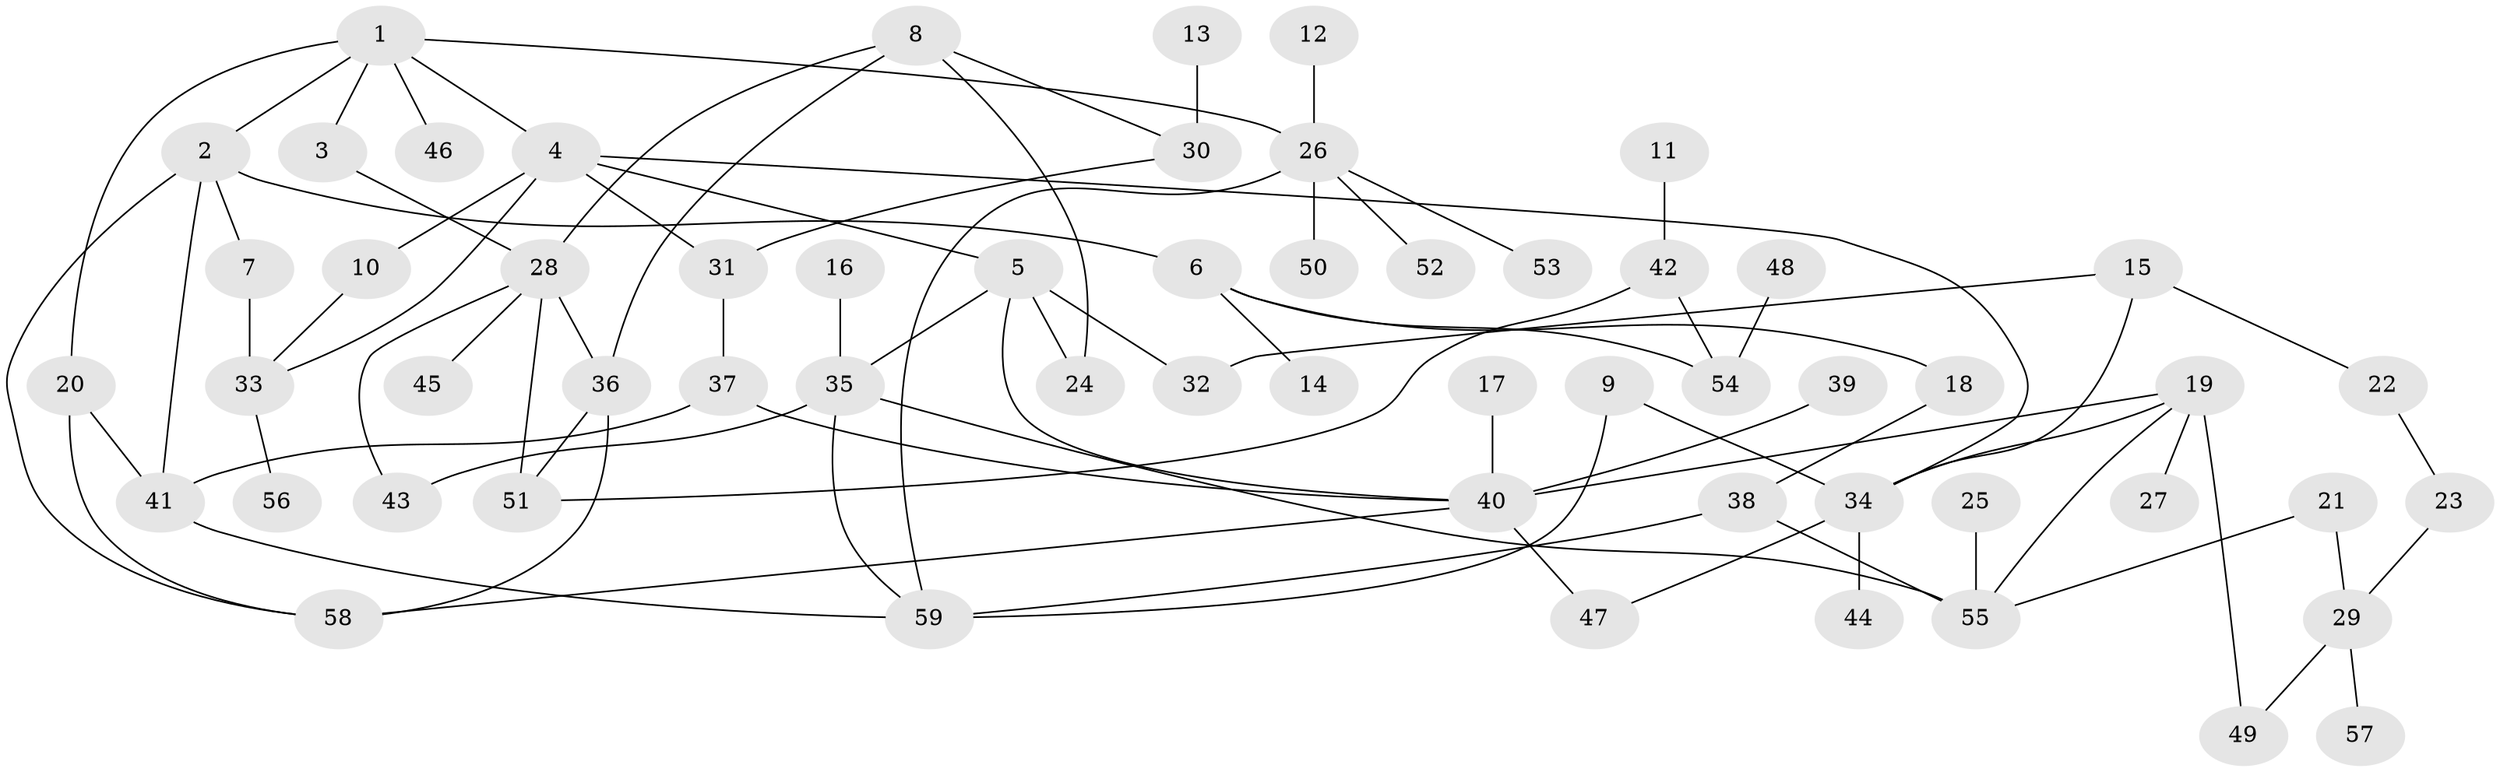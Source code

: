 // original degree distribution, {4: 0.1440677966101695, 6: 0.01694915254237288, 7: 0.025423728813559324, 5: 0.0423728813559322, 3: 0.13559322033898305, 2: 0.3135593220338983, 1: 0.3220338983050847}
// Generated by graph-tools (version 1.1) at 2025/49/03/09/25 03:49:20]
// undirected, 59 vertices, 83 edges
graph export_dot {
graph [start="1"]
  node [color=gray90,style=filled];
  1;
  2;
  3;
  4;
  5;
  6;
  7;
  8;
  9;
  10;
  11;
  12;
  13;
  14;
  15;
  16;
  17;
  18;
  19;
  20;
  21;
  22;
  23;
  24;
  25;
  26;
  27;
  28;
  29;
  30;
  31;
  32;
  33;
  34;
  35;
  36;
  37;
  38;
  39;
  40;
  41;
  42;
  43;
  44;
  45;
  46;
  47;
  48;
  49;
  50;
  51;
  52;
  53;
  54;
  55;
  56;
  57;
  58;
  59;
  1 -- 2 [weight=1.0];
  1 -- 3 [weight=1.0];
  1 -- 4 [weight=1.0];
  1 -- 20 [weight=1.0];
  1 -- 26 [weight=1.0];
  1 -- 46 [weight=1.0];
  2 -- 6 [weight=1.0];
  2 -- 7 [weight=1.0];
  2 -- 41 [weight=1.0];
  2 -- 58 [weight=1.0];
  3 -- 28 [weight=1.0];
  4 -- 5 [weight=1.0];
  4 -- 10 [weight=1.0];
  4 -- 31 [weight=2.0];
  4 -- 33 [weight=1.0];
  4 -- 34 [weight=1.0];
  5 -- 24 [weight=1.0];
  5 -- 32 [weight=1.0];
  5 -- 35 [weight=1.0];
  5 -- 40 [weight=1.0];
  6 -- 14 [weight=1.0];
  6 -- 18 [weight=1.0];
  6 -- 54 [weight=1.0];
  7 -- 33 [weight=1.0];
  8 -- 24 [weight=1.0];
  8 -- 28 [weight=1.0];
  8 -- 30 [weight=1.0];
  8 -- 36 [weight=1.0];
  9 -- 34 [weight=1.0];
  9 -- 59 [weight=1.0];
  10 -- 33 [weight=1.0];
  11 -- 42 [weight=1.0];
  12 -- 26 [weight=1.0];
  13 -- 30 [weight=1.0];
  15 -- 22 [weight=1.0];
  15 -- 32 [weight=1.0];
  15 -- 34 [weight=1.0];
  16 -- 35 [weight=1.0];
  17 -- 40 [weight=1.0];
  18 -- 38 [weight=1.0];
  19 -- 27 [weight=1.0];
  19 -- 34 [weight=1.0];
  19 -- 40 [weight=1.0];
  19 -- 49 [weight=1.0];
  19 -- 55 [weight=1.0];
  20 -- 41 [weight=1.0];
  20 -- 58 [weight=1.0];
  21 -- 29 [weight=1.0];
  21 -- 55 [weight=1.0];
  22 -- 23 [weight=1.0];
  23 -- 29 [weight=1.0];
  25 -- 55 [weight=1.0];
  26 -- 50 [weight=1.0];
  26 -- 52 [weight=1.0];
  26 -- 53 [weight=1.0];
  26 -- 59 [weight=1.0];
  28 -- 36 [weight=1.0];
  28 -- 43 [weight=1.0];
  28 -- 45 [weight=1.0];
  28 -- 51 [weight=1.0];
  29 -- 49 [weight=1.0];
  29 -- 57 [weight=1.0];
  30 -- 31 [weight=1.0];
  31 -- 37 [weight=1.0];
  33 -- 56 [weight=1.0];
  34 -- 44 [weight=1.0];
  34 -- 47 [weight=1.0];
  35 -- 43 [weight=1.0];
  35 -- 55 [weight=1.0];
  35 -- 59 [weight=1.0];
  36 -- 51 [weight=1.0];
  36 -- 58 [weight=1.0];
  37 -- 40 [weight=1.0];
  37 -- 41 [weight=1.0];
  38 -- 55 [weight=1.0];
  38 -- 59 [weight=1.0];
  39 -- 40 [weight=1.0];
  40 -- 47 [weight=1.0];
  40 -- 58 [weight=1.0];
  41 -- 59 [weight=1.0];
  42 -- 51 [weight=1.0];
  42 -- 54 [weight=1.0];
  48 -- 54 [weight=1.0];
}
